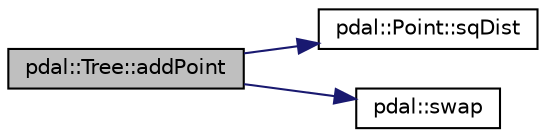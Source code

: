 digraph "pdal::Tree::addPoint"
{
  edge [fontname="Helvetica",fontsize="10",labelfontname="Helvetica",labelfontsize="10"];
  node [fontname="Helvetica",fontsize="10",shape=record];
  rankdir="LR";
  Node1 [label="pdal::Tree::addPoint",height=0.2,width=0.4,color="black", fillcolor="grey75", style="filled", fontcolor="black"];
  Node1 -> Node2 [color="midnightblue",fontsize="10",style="solid",fontname="Helvetica"];
  Node2 [label="pdal::Point::sqDist",height=0.2,width=0.4,color="black", fillcolor="white", style="filled",URL="$structpdal_1_1Point.html#a5aae192980e5762d423d0f984a4a81e1"];
  Node1 -> Node3 [color="midnightblue",fontsize="10",style="solid",fontname="Helvetica"];
  Node3 [label="pdal::swap",height=0.2,width=0.4,color="black", fillcolor="white", style="filled",URL="$namespacepdal.html#ae3e24ec79046b68f1d687b1b66ec9bcc"];
}
